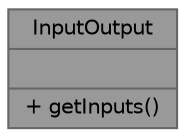 digraph "InputOutput"
{
 // LATEX_PDF_SIZE
  bgcolor="transparent";
  edge [fontname=Helvetica,fontsize=10,labelfontname=Helvetica,labelfontsize=10];
  node [fontname=Helvetica,fontsize=10,shape=box,height=0.2,width=0.4];
  Node1 [shape=record,label="{InputOutput\n||+ getInputs()\l}",height=0.2,width=0.4,color="gray40", fillcolor="grey60", style="filled", fontcolor="black",tooltip=" "];
}
